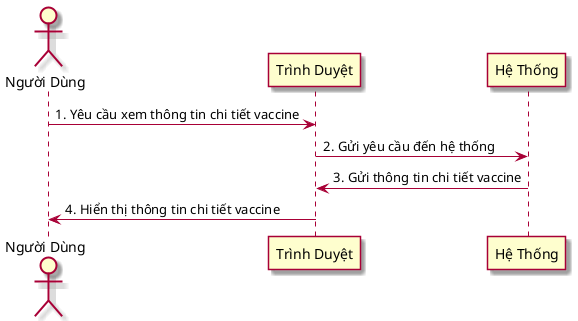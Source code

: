 @startuml "chi tiet vaccine"
skin rose
actor "Người Dùng" as User
participant "Trình Duyệt" as Browser
participant "Hệ Thống" as Server

User -> Browser: 1. Yêu cầu xem thông tin chi tiết vaccine
Browser -> Server: 2. Gửi yêu cầu đến hệ thống
Server -> Browser: 3. Gửi thông tin chi tiết vaccine
Browser -> User: 4. Hiển thị thông tin chi tiết vaccine

@enduml